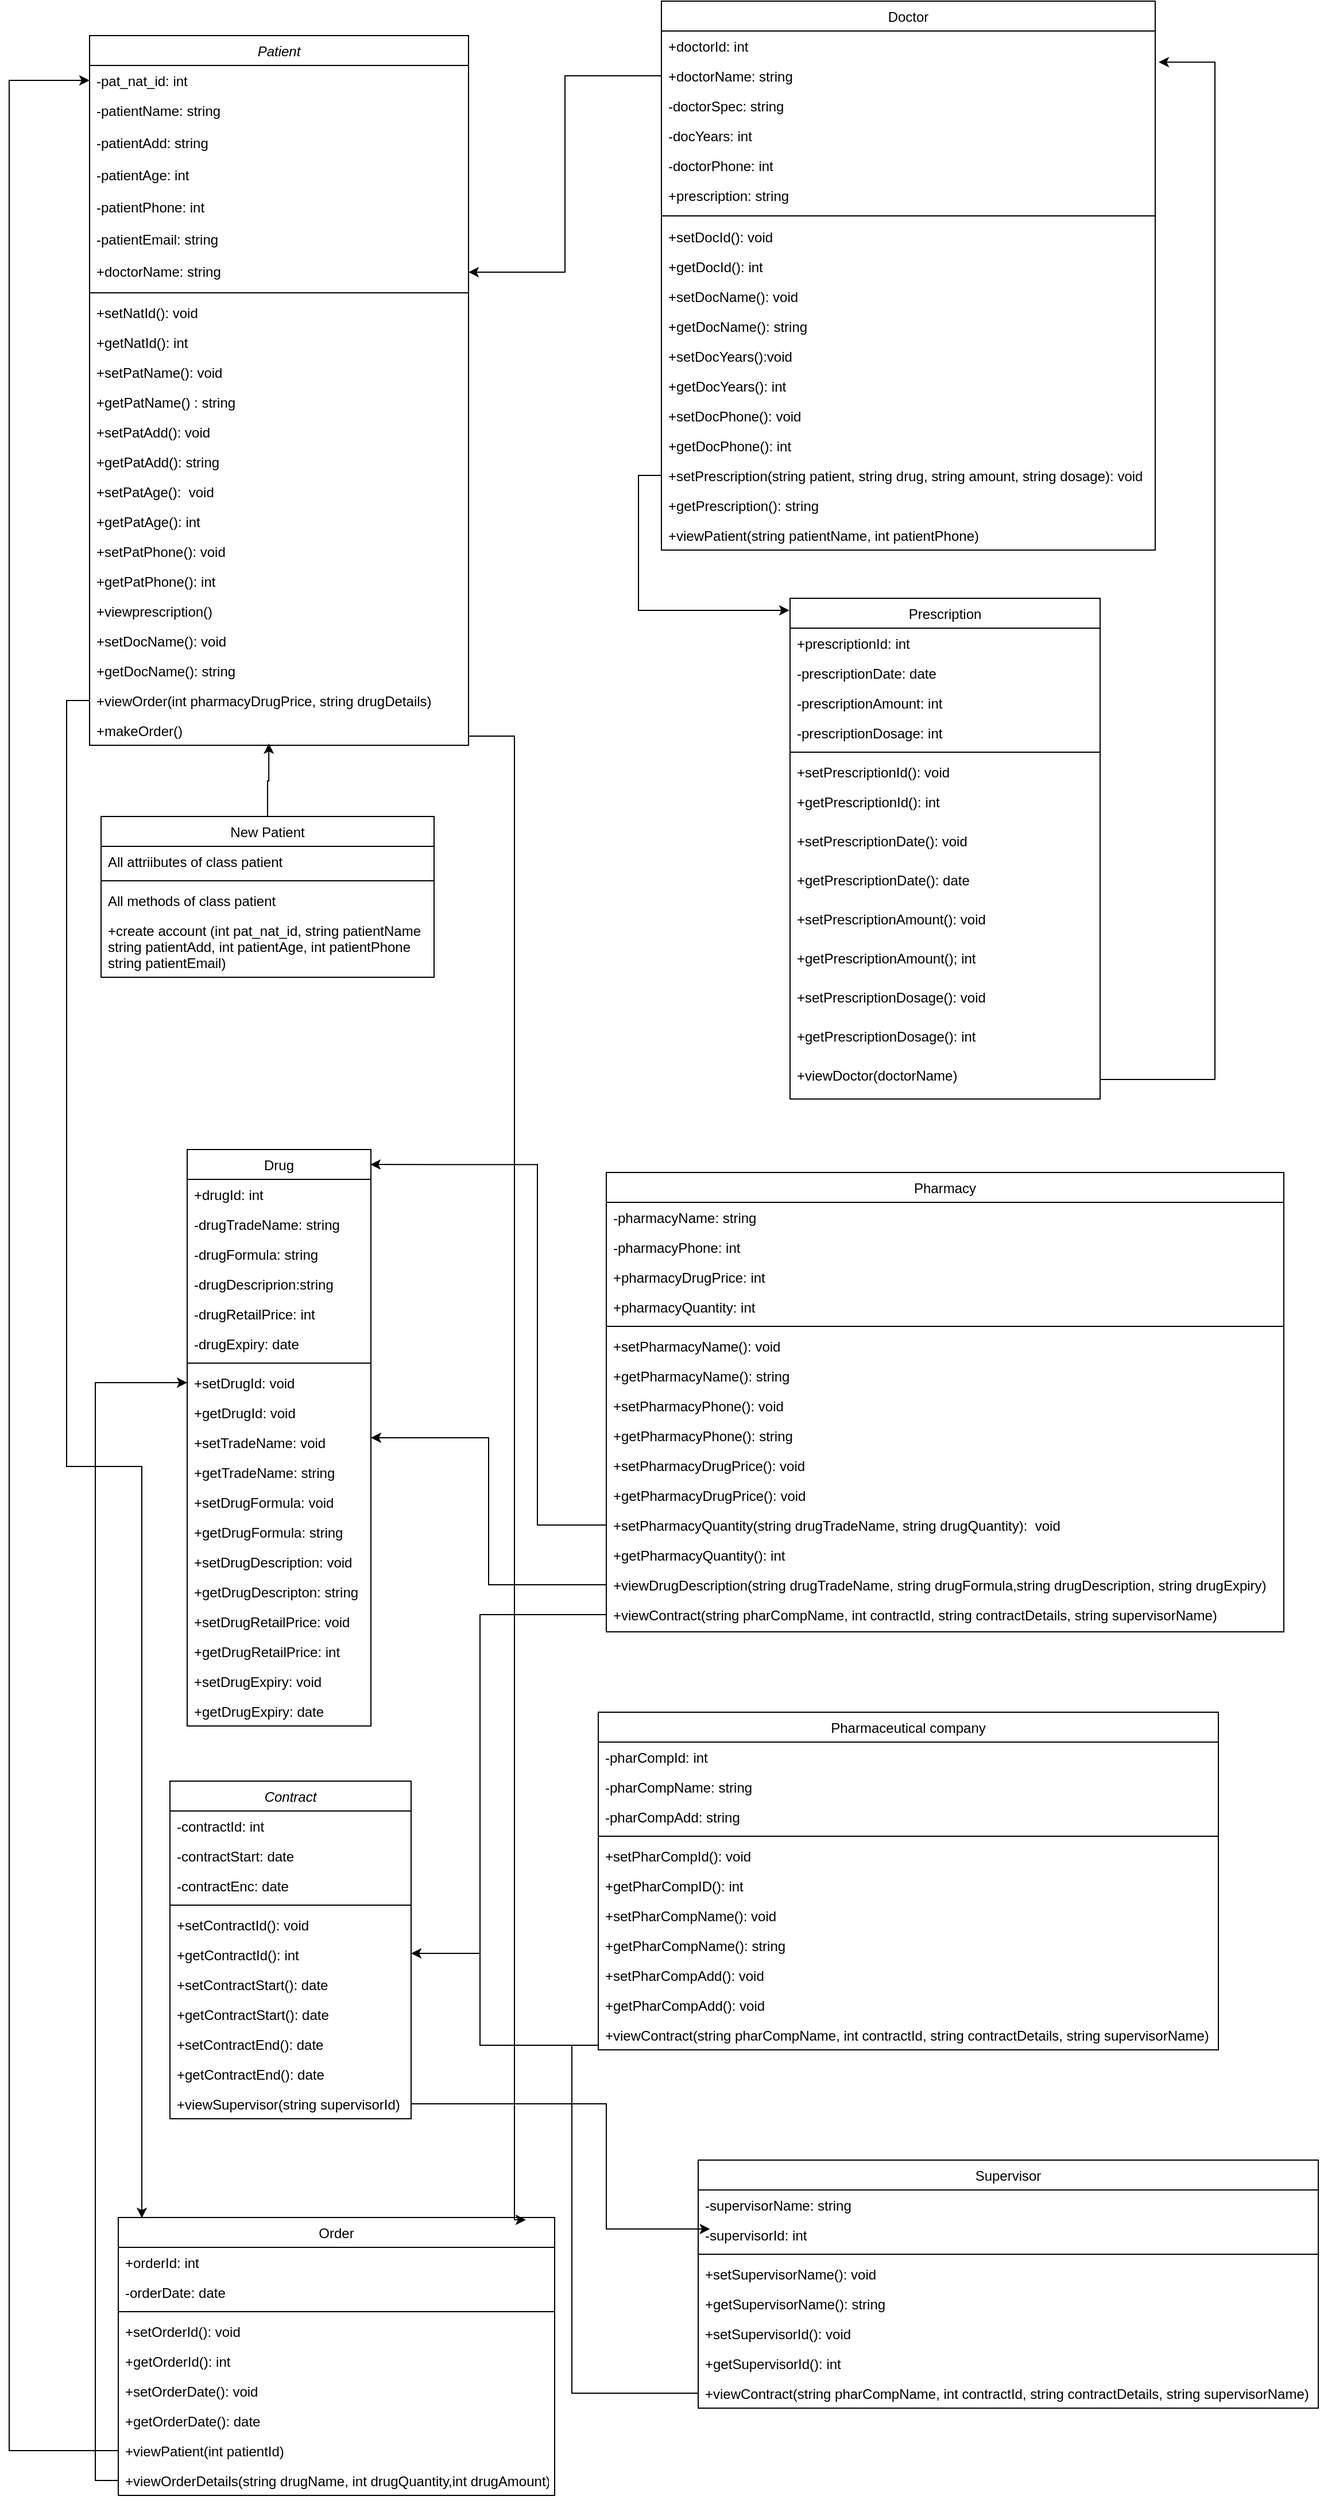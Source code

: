 <mxfile version="21.2.8" type="device">
  <diagram id="C5RBs43oDa-KdzZeNtuy" name="Page-1">
    <mxGraphModel dx="780" dy="544" grid="1" gridSize="10" guides="1" tooltips="1" connect="1" arrows="1" fold="1" page="1" pageScale="1" pageWidth="827" pageHeight="1169" math="0" shadow="0">
      <root>
        <mxCell id="WIyWlLk6GJQsqaUBKTNV-0" />
        <mxCell id="WIyWlLk6GJQsqaUBKTNV-1" parent="WIyWlLk6GJQsqaUBKTNV-0" />
        <mxCell id="zkfFHV4jXpPFQw0GAbJ--0" value="Patient" style="swimlane;fontStyle=2;align=center;verticalAlign=top;childLayout=stackLayout;horizontal=1;startSize=26;horizontalStack=0;resizeParent=1;resizeLast=0;collapsible=1;marginBottom=0;rounded=0;shadow=0;strokeWidth=1;" parent="WIyWlLk6GJQsqaUBKTNV-1" vertex="1">
          <mxGeometry x="90" y="120" width="330" height="618" as="geometry">
            <mxRectangle x="230" y="140" width="160" height="26" as="alternateBounds" />
          </mxGeometry>
        </mxCell>
        <mxCell id="zkfFHV4jXpPFQw0GAbJ--1" value="-pat_nat_id: int" style="text;align=left;verticalAlign=top;spacingLeft=4;spacingRight=4;overflow=hidden;rotatable=0;points=[[0,0.5],[1,0.5]];portConstraint=eastwest;" parent="zkfFHV4jXpPFQw0GAbJ--0" vertex="1">
          <mxGeometry y="26" width="330" height="26" as="geometry" />
        </mxCell>
        <mxCell id="zkfFHV4jXpPFQw0GAbJ--3" value="-patientName: string" style="text;align=left;verticalAlign=top;spacingLeft=4;spacingRight=4;overflow=hidden;rotatable=0;points=[[0,0.5],[1,0.5]];portConstraint=eastwest;rounded=0;shadow=0;html=0;" parent="zkfFHV4jXpPFQw0GAbJ--0" vertex="1">
          <mxGeometry y="52" width="330" height="28" as="geometry" />
        </mxCell>
        <mxCell id="YAwXwj-vDVYYAg6QX9sB-0" value="-patientAdd: string" style="text;align=left;verticalAlign=top;spacingLeft=4;spacingRight=4;overflow=hidden;rotatable=0;points=[[0,0.5],[1,0.5]];portConstraint=eastwest;rounded=0;shadow=0;html=0;" parent="zkfFHV4jXpPFQw0GAbJ--0" vertex="1">
          <mxGeometry y="80" width="330" height="28" as="geometry" />
        </mxCell>
        <mxCell id="YAwXwj-vDVYYAg6QX9sB-1" value="-patientAge: int" style="text;align=left;verticalAlign=top;spacingLeft=4;spacingRight=4;overflow=hidden;rotatable=0;points=[[0,0.5],[1,0.5]];portConstraint=eastwest;rounded=0;shadow=0;html=0;" parent="zkfFHV4jXpPFQw0GAbJ--0" vertex="1">
          <mxGeometry y="108" width="330" height="28" as="geometry" />
        </mxCell>
        <mxCell id="YAwXwj-vDVYYAg6QX9sB-13" value="-patientPhone: int" style="text;align=left;verticalAlign=top;spacingLeft=4;spacingRight=4;overflow=hidden;rotatable=0;points=[[0,0.5],[1,0.5]];portConstraint=eastwest;rounded=0;shadow=0;html=0;" parent="zkfFHV4jXpPFQw0GAbJ--0" vertex="1">
          <mxGeometry y="136" width="330" height="28" as="geometry" />
        </mxCell>
        <mxCell id="YAwXwj-vDVYYAg6QX9sB-12" value="-patientEmail: string" style="text;align=left;verticalAlign=top;spacingLeft=4;spacingRight=4;overflow=hidden;rotatable=0;points=[[0,0.5],[1,0.5]];portConstraint=eastwest;rounded=0;shadow=0;html=0;" parent="zkfFHV4jXpPFQw0GAbJ--0" vertex="1">
          <mxGeometry y="164" width="330" height="28" as="geometry" />
        </mxCell>
        <mxCell id="YAwXwj-vDVYYAg6QX9sB-16" value="+doctorName: string" style="text;align=left;verticalAlign=top;spacingLeft=4;spacingRight=4;overflow=hidden;rotatable=0;points=[[0,0.5],[1,0.5]];portConstraint=eastwest;rounded=0;shadow=0;html=0;" parent="zkfFHV4jXpPFQw0GAbJ--0" vertex="1">
          <mxGeometry y="192" width="330" height="28" as="geometry" />
        </mxCell>
        <mxCell id="zkfFHV4jXpPFQw0GAbJ--4" value="" style="line;html=1;strokeWidth=1;align=left;verticalAlign=middle;spacingTop=-1;spacingLeft=3;spacingRight=3;rotatable=0;labelPosition=right;points=[];portConstraint=eastwest;" parent="zkfFHV4jXpPFQw0GAbJ--0" vertex="1">
          <mxGeometry y="220" width="330" height="8" as="geometry" />
        </mxCell>
        <mxCell id="zkfFHV4jXpPFQw0GAbJ--5" value="+setNatId(): void" style="text;align=left;verticalAlign=top;spacingLeft=4;spacingRight=4;overflow=hidden;rotatable=0;points=[[0,0.5],[1,0.5]];portConstraint=eastwest;" parent="zkfFHV4jXpPFQw0GAbJ--0" vertex="1">
          <mxGeometry y="228" width="330" height="26" as="geometry" />
        </mxCell>
        <mxCell id="YAwXwj-vDVYYAg6QX9sB-3" value="+getNatId(): int&#xa;&#xa;" style="text;align=left;verticalAlign=top;spacingLeft=4;spacingRight=4;overflow=hidden;rotatable=0;points=[[0,0.5],[1,0.5]];portConstraint=eastwest;" parent="zkfFHV4jXpPFQw0GAbJ--0" vertex="1">
          <mxGeometry y="254" width="330" height="26" as="geometry" />
        </mxCell>
        <mxCell id="YAwXwj-vDVYYAg6QX9sB-4" value="+setPatName(): void" style="text;align=left;verticalAlign=top;spacingLeft=4;spacingRight=4;overflow=hidden;rotatable=0;points=[[0,0.5],[1,0.5]];portConstraint=eastwest;" parent="zkfFHV4jXpPFQw0GAbJ--0" vertex="1">
          <mxGeometry y="280" width="330" height="26" as="geometry" />
        </mxCell>
        <mxCell id="YAwXwj-vDVYYAg6QX9sB-6" value="+getPatName() : string" style="text;align=left;verticalAlign=top;spacingLeft=4;spacingRight=4;overflow=hidden;rotatable=0;points=[[0,0.5],[1,0.5]];portConstraint=eastwest;" parent="zkfFHV4jXpPFQw0GAbJ--0" vertex="1">
          <mxGeometry y="306" width="330" height="26" as="geometry" />
        </mxCell>
        <mxCell id="YAwXwj-vDVYYAg6QX9sB-5" value="+setPatAdd(): void" style="text;align=left;verticalAlign=top;spacingLeft=4;spacingRight=4;overflow=hidden;rotatable=0;points=[[0,0.5],[1,0.5]];portConstraint=eastwest;" parent="zkfFHV4jXpPFQw0GAbJ--0" vertex="1">
          <mxGeometry y="332" width="330" height="26" as="geometry" />
        </mxCell>
        <mxCell id="YAwXwj-vDVYYAg6QX9sB-11" value="+getPatAdd(): string" style="text;align=left;verticalAlign=top;spacingLeft=4;spacingRight=4;overflow=hidden;rotatable=0;points=[[0,0.5],[1,0.5]];portConstraint=eastwest;" parent="zkfFHV4jXpPFQw0GAbJ--0" vertex="1">
          <mxGeometry y="358" width="330" height="26" as="geometry" />
        </mxCell>
        <mxCell id="YAwXwj-vDVYYAg6QX9sB-10" value="+setPatAge():  void" style="text;align=left;verticalAlign=top;spacingLeft=4;spacingRight=4;overflow=hidden;rotatable=0;points=[[0,0.5],[1,0.5]];portConstraint=eastwest;" parent="zkfFHV4jXpPFQw0GAbJ--0" vertex="1">
          <mxGeometry y="384" width="330" height="26" as="geometry" />
        </mxCell>
        <mxCell id="YAwXwj-vDVYYAg6QX9sB-9" value="+getPatAge(): int" style="text;align=left;verticalAlign=top;spacingLeft=4;spacingRight=4;overflow=hidden;rotatable=0;points=[[0,0.5],[1,0.5]];portConstraint=eastwest;" parent="zkfFHV4jXpPFQw0GAbJ--0" vertex="1">
          <mxGeometry y="410" width="330" height="26" as="geometry" />
        </mxCell>
        <mxCell id="YAwXwj-vDVYYAg6QX9sB-8" value="+setPatPhone(): void&#xa;" style="text;align=left;verticalAlign=top;spacingLeft=4;spacingRight=4;overflow=hidden;rotatable=0;points=[[0,0.5],[1,0.5]];portConstraint=eastwest;" parent="zkfFHV4jXpPFQw0GAbJ--0" vertex="1">
          <mxGeometry y="436" width="330" height="26" as="geometry" />
        </mxCell>
        <mxCell id="YAwXwj-vDVYYAg6QX9sB-7" value="+getPatPhone(): int" style="text;align=left;verticalAlign=top;spacingLeft=4;spacingRight=4;overflow=hidden;rotatable=0;points=[[0,0.5],[1,0.5]];portConstraint=eastwest;" parent="zkfFHV4jXpPFQw0GAbJ--0" vertex="1">
          <mxGeometry y="462" width="330" height="26" as="geometry" />
        </mxCell>
        <mxCell id="YAwXwj-vDVYYAg6QX9sB-14" value="+viewprescription()" style="text;align=left;verticalAlign=top;spacingLeft=4;spacingRight=4;overflow=hidden;rotatable=0;points=[[0,0.5],[1,0.5]];portConstraint=eastwest;" parent="zkfFHV4jXpPFQw0GAbJ--0" vertex="1">
          <mxGeometry y="488" width="330" height="26" as="geometry" />
        </mxCell>
        <mxCell id="YAwXwj-vDVYYAg6QX9sB-15" value="+setDocName(): void" style="text;align=left;verticalAlign=top;spacingLeft=4;spacingRight=4;overflow=hidden;rotatable=0;points=[[0,0.5],[1,0.5]];portConstraint=eastwest;" parent="zkfFHV4jXpPFQw0GAbJ--0" vertex="1">
          <mxGeometry y="514" width="330" height="26" as="geometry" />
        </mxCell>
        <mxCell id="YAwXwj-vDVYYAg6QX9sB-17" value="+getDocName(): string" style="text;align=left;verticalAlign=top;spacingLeft=4;spacingRight=4;overflow=hidden;rotatable=0;points=[[0,0.5],[1,0.5]];portConstraint=eastwest;" parent="zkfFHV4jXpPFQw0GAbJ--0" vertex="1">
          <mxGeometry y="540" width="330" height="26" as="geometry" />
        </mxCell>
        <mxCell id="YAwXwj-vDVYYAg6QX9sB-81" value="+viewOrder(int pharmacyDrugPrice, string drugDetails)" style="text;align=left;verticalAlign=top;spacingLeft=4;spacingRight=4;overflow=hidden;rotatable=0;points=[[0,0.5],[1,0.5]];portConstraint=eastwest;" parent="zkfFHV4jXpPFQw0GAbJ--0" vertex="1">
          <mxGeometry y="566" width="330" height="26" as="geometry" />
        </mxCell>
        <mxCell id="YAwXwj-vDVYYAg6QX9sB-18" value="+makeOrder()" style="text;align=left;verticalAlign=top;spacingLeft=4;spacingRight=4;overflow=hidden;rotatable=0;points=[[0,0.5],[1,0.5]];portConstraint=eastwest;" parent="zkfFHV4jXpPFQw0GAbJ--0" vertex="1">
          <mxGeometry y="592" width="330" height="26" as="geometry" />
        </mxCell>
        <mxCell id="zkfFHV4jXpPFQw0GAbJ--6" value="Drug" style="swimlane;fontStyle=0;align=center;verticalAlign=top;childLayout=stackLayout;horizontal=1;startSize=26;horizontalStack=0;resizeParent=1;resizeLast=0;collapsible=1;marginBottom=0;rounded=0;shadow=0;strokeWidth=1;" parent="WIyWlLk6GJQsqaUBKTNV-1" vertex="1">
          <mxGeometry x="175" y="1090" width="160" height="502" as="geometry">
            <mxRectangle x="130" y="380" width="160" height="26" as="alternateBounds" />
          </mxGeometry>
        </mxCell>
        <mxCell id="zkfFHV4jXpPFQw0GAbJ--7" value="+drugId: int" style="text;align=left;verticalAlign=top;spacingLeft=4;spacingRight=4;overflow=hidden;rotatable=0;points=[[0,0.5],[1,0.5]];portConstraint=eastwest;" parent="zkfFHV4jXpPFQw0GAbJ--6" vertex="1">
          <mxGeometry y="26" width="160" height="26" as="geometry" />
        </mxCell>
        <mxCell id="zkfFHV4jXpPFQw0GAbJ--8" value="-drugTradeName: string" style="text;align=left;verticalAlign=top;spacingLeft=4;spacingRight=4;overflow=hidden;rotatable=0;points=[[0,0.5],[1,0.5]];portConstraint=eastwest;rounded=0;shadow=0;html=0;" parent="zkfFHV4jXpPFQw0GAbJ--6" vertex="1">
          <mxGeometry y="52" width="160" height="26" as="geometry" />
        </mxCell>
        <mxCell id="YAwXwj-vDVYYAg6QX9sB-37" value="-drugFormula: string" style="text;align=left;verticalAlign=top;spacingLeft=4;spacingRight=4;overflow=hidden;rotatable=0;points=[[0,0.5],[1,0.5]];portConstraint=eastwest;rounded=0;shadow=0;html=0;" parent="zkfFHV4jXpPFQw0GAbJ--6" vertex="1">
          <mxGeometry y="78" width="160" height="26" as="geometry" />
        </mxCell>
        <mxCell id="YAwXwj-vDVYYAg6QX9sB-38" value="-drugDescriprion:string" style="text;align=left;verticalAlign=top;spacingLeft=4;spacingRight=4;overflow=hidden;rotatable=0;points=[[0,0.5],[1,0.5]];portConstraint=eastwest;rounded=0;shadow=0;html=0;" parent="zkfFHV4jXpPFQw0GAbJ--6" vertex="1">
          <mxGeometry y="104" width="160" height="26" as="geometry" />
        </mxCell>
        <mxCell id="YAwXwj-vDVYYAg6QX9sB-39" value="-drugRetailPrice: int" style="text;align=left;verticalAlign=top;spacingLeft=4;spacingRight=4;overflow=hidden;rotatable=0;points=[[0,0.5],[1,0.5]];portConstraint=eastwest;rounded=0;shadow=0;html=0;" parent="zkfFHV4jXpPFQw0GAbJ--6" vertex="1">
          <mxGeometry y="130" width="160" height="26" as="geometry" />
        </mxCell>
        <mxCell id="YAwXwj-vDVYYAg6QX9sB-104" value="-drugExpiry: date" style="text;align=left;verticalAlign=top;spacingLeft=4;spacingRight=4;overflow=hidden;rotatable=0;points=[[0,0.5],[1,0.5]];portConstraint=eastwest;rounded=0;shadow=0;html=0;" parent="zkfFHV4jXpPFQw0GAbJ--6" vertex="1">
          <mxGeometry y="156" width="160" height="26" as="geometry" />
        </mxCell>
        <mxCell id="zkfFHV4jXpPFQw0GAbJ--9" value="" style="line;html=1;strokeWidth=1;align=left;verticalAlign=middle;spacingTop=-1;spacingLeft=3;spacingRight=3;rotatable=0;labelPosition=right;points=[];portConstraint=eastwest;" parent="zkfFHV4jXpPFQw0GAbJ--6" vertex="1">
          <mxGeometry y="182" width="160" height="8" as="geometry" />
        </mxCell>
        <mxCell id="zkfFHV4jXpPFQw0GAbJ--10" value="+setDrugId: void" style="text;align=left;verticalAlign=top;spacingLeft=4;spacingRight=4;overflow=hidden;rotatable=0;points=[[0,0.5],[1,0.5]];portConstraint=eastwest;fontStyle=0" parent="zkfFHV4jXpPFQw0GAbJ--6" vertex="1">
          <mxGeometry y="190" width="160" height="26" as="geometry" />
        </mxCell>
        <mxCell id="zkfFHV4jXpPFQw0GAbJ--11" value="+getDrugId: void" style="text;align=left;verticalAlign=top;spacingLeft=4;spacingRight=4;overflow=hidden;rotatable=0;points=[[0,0.5],[1,0.5]];portConstraint=eastwest;" parent="zkfFHV4jXpPFQw0GAbJ--6" vertex="1">
          <mxGeometry y="216" width="160" height="26" as="geometry" />
        </mxCell>
        <mxCell id="YAwXwj-vDVYYAg6QX9sB-43" value="+setTradeName: void" style="text;align=left;verticalAlign=top;spacingLeft=4;spacingRight=4;overflow=hidden;rotatable=0;points=[[0,0.5],[1,0.5]];portConstraint=eastwest;" parent="zkfFHV4jXpPFQw0GAbJ--6" vertex="1">
          <mxGeometry y="242" width="160" height="26" as="geometry" />
        </mxCell>
        <mxCell id="YAwXwj-vDVYYAg6QX9sB-42" value="+getTradeName: string" style="text;align=left;verticalAlign=top;spacingLeft=4;spacingRight=4;overflow=hidden;rotatable=0;points=[[0,0.5],[1,0.5]];portConstraint=eastwest;" parent="zkfFHV4jXpPFQw0GAbJ--6" vertex="1">
          <mxGeometry y="268" width="160" height="26" as="geometry" />
        </mxCell>
        <mxCell id="YAwXwj-vDVYYAg6QX9sB-41" value="+setDrugFormula: void" style="text;align=left;verticalAlign=top;spacingLeft=4;spacingRight=4;overflow=hidden;rotatable=0;points=[[0,0.5],[1,0.5]];portConstraint=eastwest;" parent="zkfFHV4jXpPFQw0GAbJ--6" vertex="1">
          <mxGeometry y="294" width="160" height="26" as="geometry" />
        </mxCell>
        <mxCell id="YAwXwj-vDVYYAg6QX9sB-40" value="+getDrugFormula: string" style="text;align=left;verticalAlign=top;spacingLeft=4;spacingRight=4;overflow=hidden;rotatable=0;points=[[0,0.5],[1,0.5]];portConstraint=eastwest;" parent="zkfFHV4jXpPFQw0GAbJ--6" vertex="1">
          <mxGeometry y="320" width="160" height="26" as="geometry" />
        </mxCell>
        <mxCell id="YAwXwj-vDVYYAg6QX9sB-44" value="+setDrugDescription: void" style="text;align=left;verticalAlign=top;spacingLeft=4;spacingRight=4;overflow=hidden;rotatable=0;points=[[0,0.5],[1,0.5]];portConstraint=eastwest;" parent="zkfFHV4jXpPFQw0GAbJ--6" vertex="1">
          <mxGeometry y="346" width="160" height="26" as="geometry" />
        </mxCell>
        <mxCell id="YAwXwj-vDVYYAg6QX9sB-45" value="+getDrugDescripton: string" style="text;align=left;verticalAlign=top;spacingLeft=4;spacingRight=4;overflow=hidden;rotatable=0;points=[[0,0.5],[1,0.5]];portConstraint=eastwest;" parent="zkfFHV4jXpPFQw0GAbJ--6" vertex="1">
          <mxGeometry y="372" width="160" height="26" as="geometry" />
        </mxCell>
        <mxCell id="YAwXwj-vDVYYAg6QX9sB-46" value="+setDrugRetailPrice: void" style="text;align=left;verticalAlign=top;spacingLeft=4;spacingRight=4;overflow=hidden;rotatable=0;points=[[0,0.5],[1,0.5]];portConstraint=eastwest;" parent="zkfFHV4jXpPFQw0GAbJ--6" vertex="1">
          <mxGeometry y="398" width="160" height="26" as="geometry" />
        </mxCell>
        <mxCell id="YAwXwj-vDVYYAg6QX9sB-49" value="+getDrugRetailPrice: int" style="text;align=left;verticalAlign=top;spacingLeft=4;spacingRight=4;overflow=hidden;rotatable=0;points=[[0,0.5],[1,0.5]];portConstraint=eastwest;" parent="zkfFHV4jXpPFQw0GAbJ--6" vertex="1">
          <mxGeometry y="424" width="160" height="26" as="geometry" />
        </mxCell>
        <mxCell id="YAwXwj-vDVYYAg6QX9sB-106" value="+setDrugExpiry: void" style="text;align=left;verticalAlign=top;spacingLeft=4;spacingRight=4;overflow=hidden;rotatable=0;points=[[0,0.5],[1,0.5]];portConstraint=eastwest;" parent="zkfFHV4jXpPFQw0GAbJ--6" vertex="1">
          <mxGeometry y="450" width="160" height="26" as="geometry" />
        </mxCell>
        <mxCell id="YAwXwj-vDVYYAg6QX9sB-105" value="+getDrugExpiry: date" style="text;align=left;verticalAlign=top;spacingLeft=4;spacingRight=4;overflow=hidden;rotatable=0;points=[[0,0.5],[1,0.5]];portConstraint=eastwest;" parent="zkfFHV4jXpPFQw0GAbJ--6" vertex="1">
          <mxGeometry y="476" width="160" height="26" as="geometry" />
        </mxCell>
        <mxCell id="zkfFHV4jXpPFQw0GAbJ--17" value="Doctor" style="swimlane;fontStyle=0;align=center;verticalAlign=top;childLayout=stackLayout;horizontal=1;startSize=26;horizontalStack=0;resizeParent=1;resizeLast=0;collapsible=1;marginBottom=0;rounded=0;shadow=0;strokeWidth=1;" parent="WIyWlLk6GJQsqaUBKTNV-1" vertex="1">
          <mxGeometry x="588" y="90" width="430" height="478" as="geometry">
            <mxRectangle x="550" y="140" width="160" height="26" as="alternateBounds" />
          </mxGeometry>
        </mxCell>
        <mxCell id="zkfFHV4jXpPFQw0GAbJ--18" value="+doctorId: int" style="text;align=left;verticalAlign=top;spacingLeft=4;spacingRight=4;overflow=hidden;rotatable=0;points=[[0,0.5],[1,0.5]];portConstraint=eastwest;" parent="zkfFHV4jXpPFQw0GAbJ--17" vertex="1">
          <mxGeometry y="26" width="430" height="26" as="geometry" />
        </mxCell>
        <mxCell id="zkfFHV4jXpPFQw0GAbJ--20" value="+doctorName: string" style="text;align=left;verticalAlign=top;spacingLeft=4;spacingRight=4;overflow=hidden;rotatable=0;points=[[0,0.5],[1,0.5]];portConstraint=eastwest;rounded=0;shadow=0;html=0;" parent="zkfFHV4jXpPFQw0GAbJ--17" vertex="1">
          <mxGeometry y="52" width="430" height="26" as="geometry" />
        </mxCell>
        <mxCell id="zkfFHV4jXpPFQw0GAbJ--21" value="-doctorSpec: string" style="text;align=left;verticalAlign=top;spacingLeft=4;spacingRight=4;overflow=hidden;rotatable=0;points=[[0,0.5],[1,0.5]];portConstraint=eastwest;rounded=0;shadow=0;html=0;" parent="zkfFHV4jXpPFQw0GAbJ--17" vertex="1">
          <mxGeometry y="78" width="430" height="26" as="geometry" />
        </mxCell>
        <mxCell id="zkfFHV4jXpPFQw0GAbJ--22" value="-docYears: int" style="text;align=left;verticalAlign=top;spacingLeft=4;spacingRight=4;overflow=hidden;rotatable=0;points=[[0,0.5],[1,0.5]];portConstraint=eastwest;rounded=0;shadow=0;html=0;" parent="zkfFHV4jXpPFQw0GAbJ--17" vertex="1">
          <mxGeometry y="104" width="430" height="26" as="geometry" />
        </mxCell>
        <mxCell id="YAwXwj-vDVYYAg6QX9sB-20" value="-doctorPhone: int" style="text;align=left;verticalAlign=top;spacingLeft=4;spacingRight=4;overflow=hidden;rotatable=0;points=[[0,0.5],[1,0.5]];portConstraint=eastwest;rounded=0;shadow=0;html=0;" parent="zkfFHV4jXpPFQw0GAbJ--17" vertex="1">
          <mxGeometry y="130" width="430" height="26" as="geometry" />
        </mxCell>
        <mxCell id="YAwXwj-vDVYYAg6QX9sB-19" value="+prescription: string" style="text;align=left;verticalAlign=top;spacingLeft=4;spacingRight=4;overflow=hidden;rotatable=0;points=[[0,0.5],[1,0.5]];portConstraint=eastwest;rounded=0;shadow=0;html=0;" parent="zkfFHV4jXpPFQw0GAbJ--17" vertex="1">
          <mxGeometry y="156" width="430" height="26" as="geometry" />
        </mxCell>
        <mxCell id="zkfFHV4jXpPFQw0GAbJ--23" value="" style="line;html=1;strokeWidth=1;align=left;verticalAlign=middle;spacingTop=-1;spacingLeft=3;spacingRight=3;rotatable=0;labelPosition=right;points=[];portConstraint=eastwest;" parent="zkfFHV4jXpPFQw0GAbJ--17" vertex="1">
          <mxGeometry y="182" width="430" height="10" as="geometry" />
        </mxCell>
        <mxCell id="zkfFHV4jXpPFQw0GAbJ--24" value="+setDocId(): void" style="text;align=left;verticalAlign=top;spacingLeft=4;spacingRight=4;overflow=hidden;rotatable=0;points=[[0,0.5],[1,0.5]];portConstraint=eastwest;" parent="zkfFHV4jXpPFQw0GAbJ--17" vertex="1">
          <mxGeometry y="192" width="430" height="26" as="geometry" />
        </mxCell>
        <mxCell id="YAwXwj-vDVYYAg6QX9sB-24" value="+getDocId(): int" style="text;align=left;verticalAlign=top;spacingLeft=4;spacingRight=4;overflow=hidden;rotatable=0;points=[[0,0.5],[1,0.5]];portConstraint=eastwest;" parent="zkfFHV4jXpPFQw0GAbJ--17" vertex="1">
          <mxGeometry y="218" width="430" height="26" as="geometry" />
        </mxCell>
        <mxCell id="YAwXwj-vDVYYAg6QX9sB-23" value="+setDocName(): void" style="text;align=left;verticalAlign=top;spacingLeft=4;spacingRight=4;overflow=hidden;rotatable=0;points=[[0,0.5],[1,0.5]];portConstraint=eastwest;" parent="zkfFHV4jXpPFQw0GAbJ--17" vertex="1">
          <mxGeometry y="244" width="430" height="26" as="geometry" />
        </mxCell>
        <mxCell id="YAwXwj-vDVYYAg6QX9sB-22" value="+getDocName(): string" style="text;align=left;verticalAlign=top;spacingLeft=4;spacingRight=4;overflow=hidden;rotatable=0;points=[[0,0.5],[1,0.5]];portConstraint=eastwest;" parent="zkfFHV4jXpPFQw0GAbJ--17" vertex="1">
          <mxGeometry y="270" width="430" height="26" as="geometry" />
        </mxCell>
        <mxCell id="YAwXwj-vDVYYAg6QX9sB-21" value="+setDocYears():void" style="text;align=left;verticalAlign=top;spacingLeft=4;spacingRight=4;overflow=hidden;rotatable=0;points=[[0,0.5],[1,0.5]];portConstraint=eastwest;" parent="zkfFHV4jXpPFQw0GAbJ--17" vertex="1">
          <mxGeometry y="296" width="430" height="26" as="geometry" />
        </mxCell>
        <mxCell id="YAwXwj-vDVYYAg6QX9sB-26" value="+getDocYears(): int" style="text;align=left;verticalAlign=top;spacingLeft=4;spacingRight=4;overflow=hidden;rotatable=0;points=[[0,0.5],[1,0.5]];portConstraint=eastwest;" parent="zkfFHV4jXpPFQw0GAbJ--17" vertex="1">
          <mxGeometry y="322" width="430" height="26" as="geometry" />
        </mxCell>
        <mxCell id="YAwXwj-vDVYYAg6QX9sB-29" value="+setDocPhone(): void" style="text;align=left;verticalAlign=top;spacingLeft=4;spacingRight=4;overflow=hidden;rotatable=0;points=[[0,0.5],[1,0.5]];portConstraint=eastwest;" parent="zkfFHV4jXpPFQw0GAbJ--17" vertex="1">
          <mxGeometry y="348" width="430" height="26" as="geometry" />
        </mxCell>
        <mxCell id="YAwXwj-vDVYYAg6QX9sB-28" value="+getDocPhone(): int" style="text;align=left;verticalAlign=top;spacingLeft=4;spacingRight=4;overflow=hidden;rotatable=0;points=[[0,0.5],[1,0.5]];portConstraint=eastwest;" parent="zkfFHV4jXpPFQw0GAbJ--17" vertex="1">
          <mxGeometry y="374" width="430" height="26" as="geometry" />
        </mxCell>
        <mxCell id="YAwXwj-vDVYYAg6QX9sB-27" value="+setPrescription(string patient, string drug, string amount, string dosage): void" style="text;align=left;verticalAlign=top;spacingLeft=4;spacingRight=4;overflow=hidden;rotatable=0;points=[[0,0.5],[1,0.5]];portConstraint=eastwest;" parent="zkfFHV4jXpPFQw0GAbJ--17" vertex="1">
          <mxGeometry y="400" width="430" height="26" as="geometry" />
        </mxCell>
        <mxCell id="YAwXwj-vDVYYAg6QX9sB-30" value="+getPrescription(): string" style="text;align=left;verticalAlign=top;spacingLeft=4;spacingRight=4;overflow=hidden;rotatable=0;points=[[0,0.5],[1,0.5]];portConstraint=eastwest;" parent="zkfFHV4jXpPFQw0GAbJ--17" vertex="1">
          <mxGeometry y="426" width="430" height="26" as="geometry" />
        </mxCell>
        <mxCell id="YAwXwj-vDVYYAg6QX9sB-31" value="+viewPatient(string patientName, int patientPhone)" style="text;align=left;verticalAlign=top;spacingLeft=4;spacingRight=4;overflow=hidden;rotatable=0;points=[[0,0.5],[1,0.5]];portConstraint=eastwest;" parent="zkfFHV4jXpPFQw0GAbJ--17" vertex="1">
          <mxGeometry y="452" width="430" height="26" as="geometry" />
        </mxCell>
        <mxCell id="YAwXwj-vDVYYAg6QX9sB-57" value="Pharmaceutical company" style="swimlane;fontStyle=0;align=center;verticalAlign=top;childLayout=stackLayout;horizontal=1;startSize=26;horizontalStack=0;resizeParent=1;resizeLast=0;collapsible=1;marginBottom=0;rounded=0;shadow=0;strokeWidth=1;" parent="WIyWlLk6GJQsqaUBKTNV-1" vertex="1">
          <mxGeometry x="533" y="1580" width="540" height="294" as="geometry">
            <mxRectangle x="130" y="380" width="160" height="26" as="alternateBounds" />
          </mxGeometry>
        </mxCell>
        <mxCell id="YAwXwj-vDVYYAg6QX9sB-58" value="-pharCompId: int" style="text;align=left;verticalAlign=top;spacingLeft=4;spacingRight=4;overflow=hidden;rotatable=0;points=[[0,0.5],[1,0.5]];portConstraint=eastwest;" parent="YAwXwj-vDVYYAg6QX9sB-57" vertex="1">
          <mxGeometry y="26" width="540" height="26" as="geometry" />
        </mxCell>
        <mxCell id="YAwXwj-vDVYYAg6QX9sB-59" value="-pharCompName: string" style="text;align=left;verticalAlign=top;spacingLeft=4;spacingRight=4;overflow=hidden;rotatable=0;points=[[0,0.5],[1,0.5]];portConstraint=eastwest;rounded=0;shadow=0;html=0;" parent="YAwXwj-vDVYYAg6QX9sB-57" vertex="1">
          <mxGeometry y="52" width="540" height="26" as="geometry" />
        </mxCell>
        <mxCell id="YAwXwj-vDVYYAg6QX9sB-102" value="-pharCompAdd: string" style="text;align=left;verticalAlign=top;spacingLeft=4;spacingRight=4;overflow=hidden;rotatable=0;points=[[0,0.5],[1,0.5]];portConstraint=eastwest;rounded=0;shadow=0;html=0;" parent="YAwXwj-vDVYYAg6QX9sB-57" vertex="1">
          <mxGeometry y="78" width="540" height="26" as="geometry" />
        </mxCell>
        <mxCell id="YAwXwj-vDVYYAg6QX9sB-60" value="" style="line;html=1;strokeWidth=1;align=left;verticalAlign=middle;spacingTop=-1;spacingLeft=3;spacingRight=3;rotatable=0;labelPosition=right;points=[];portConstraint=eastwest;" parent="YAwXwj-vDVYYAg6QX9sB-57" vertex="1">
          <mxGeometry y="104" width="540" height="8" as="geometry" />
        </mxCell>
        <mxCell id="YAwXwj-vDVYYAg6QX9sB-61" value="+setPharCompId(): void" style="text;align=left;verticalAlign=top;spacingLeft=4;spacingRight=4;overflow=hidden;rotatable=0;points=[[0,0.5],[1,0.5]];portConstraint=eastwest;fontStyle=0" parent="YAwXwj-vDVYYAg6QX9sB-57" vertex="1">
          <mxGeometry y="112" width="540" height="26" as="geometry" />
        </mxCell>
        <mxCell id="YAwXwj-vDVYYAg6QX9sB-62" value="+getPharCompID(): int" style="text;align=left;verticalAlign=top;spacingLeft=4;spacingRight=4;overflow=hidden;rotatable=0;points=[[0,0.5],[1,0.5]];portConstraint=eastwest;" parent="YAwXwj-vDVYYAg6QX9sB-57" vertex="1">
          <mxGeometry y="138" width="540" height="26" as="geometry" />
        </mxCell>
        <mxCell id="YAwXwj-vDVYYAg6QX9sB-111" value="+setPharCompName(): void&#xa;" style="text;align=left;verticalAlign=top;spacingLeft=4;spacingRight=4;overflow=hidden;rotatable=0;points=[[0,0.5],[1,0.5]];portConstraint=eastwest;" parent="YAwXwj-vDVYYAg6QX9sB-57" vertex="1">
          <mxGeometry y="164" width="540" height="26" as="geometry" />
        </mxCell>
        <mxCell id="YAwXwj-vDVYYAg6QX9sB-110" value="+getPharCompName(): string" style="text;align=left;verticalAlign=top;spacingLeft=4;spacingRight=4;overflow=hidden;rotatable=0;points=[[0,0.5],[1,0.5]];portConstraint=eastwest;" parent="YAwXwj-vDVYYAg6QX9sB-57" vertex="1">
          <mxGeometry y="190" width="540" height="26" as="geometry" />
        </mxCell>
        <mxCell id="YAwXwj-vDVYYAg6QX9sB-109" value="+setPharCompAdd(): void" style="text;align=left;verticalAlign=top;spacingLeft=4;spacingRight=4;overflow=hidden;rotatable=0;points=[[0,0.5],[1,0.5]];portConstraint=eastwest;" parent="YAwXwj-vDVYYAg6QX9sB-57" vertex="1">
          <mxGeometry y="216" width="540" height="26" as="geometry" />
        </mxCell>
        <mxCell id="YAwXwj-vDVYYAg6QX9sB-108" value="+getPharCompAdd(): void" style="text;align=left;verticalAlign=top;spacingLeft=4;spacingRight=4;overflow=hidden;rotatable=0;points=[[0,0.5],[1,0.5]];portConstraint=eastwest;" parent="YAwXwj-vDVYYAg6QX9sB-57" vertex="1">
          <mxGeometry y="242" width="540" height="26" as="geometry" />
        </mxCell>
        <mxCell id="WSDGIjkzzxlfXzexScnA-45" style="edgeStyle=orthogonalEdgeStyle;rounded=0;orthogonalLoop=1;jettySize=auto;html=1;exitX=0;exitY=0.5;exitDx=0;exitDy=0;endArrow=none;endFill=0;" parent="YAwXwj-vDVYYAg6QX9sB-57" source="YAwXwj-vDVYYAg6QX9sB-112" edge="1">
          <mxGeometry relative="1" as="geometry">
            <mxPoint x="-103" y="170" as="targetPoint" />
            <Array as="points">
              <mxPoint y="290" />
              <mxPoint x="-103" y="290" />
            </Array>
          </mxGeometry>
        </mxCell>
        <mxCell id="YAwXwj-vDVYYAg6QX9sB-112" value="+viewContract(string pharCompName, int contractId, string contractDetails, string supervisorName)" style="text;align=left;verticalAlign=top;spacingLeft=4;spacingRight=4;overflow=hidden;rotatable=0;points=[[0,0.5],[1,0.5]];portConstraint=eastwest;" parent="YAwXwj-vDVYYAg6QX9sB-57" vertex="1">
          <mxGeometry y="268" width="540" height="26" as="geometry" />
        </mxCell>
        <mxCell id="YAwXwj-vDVYYAg6QX9sB-68" value="Pharmacy" style="swimlane;fontStyle=0;align=center;verticalAlign=top;childLayout=stackLayout;horizontal=1;startSize=26;horizontalStack=0;resizeParent=1;resizeLast=0;collapsible=1;marginBottom=0;rounded=0;shadow=0;strokeWidth=1;" parent="WIyWlLk6GJQsqaUBKTNV-1" vertex="1">
          <mxGeometry x="540" y="1110" width="590" height="400" as="geometry">
            <mxRectangle x="550" y="140" width="160" height="26" as="alternateBounds" />
          </mxGeometry>
        </mxCell>
        <mxCell id="YAwXwj-vDVYYAg6QX9sB-70" value="-pharmacyName: string" style="text;align=left;verticalAlign=top;spacingLeft=4;spacingRight=4;overflow=hidden;rotatable=0;points=[[0,0.5],[1,0.5]];portConstraint=eastwest;rounded=0;shadow=0;html=0;" parent="YAwXwj-vDVYYAg6QX9sB-68" vertex="1">
          <mxGeometry y="26" width="590" height="26" as="geometry" />
        </mxCell>
        <mxCell id="YAwXwj-vDVYYAg6QX9sB-71" value="-pharmacyPhone: int" style="text;align=left;verticalAlign=top;spacingLeft=4;spacingRight=4;overflow=hidden;rotatable=0;points=[[0,0.5],[1,0.5]];portConstraint=eastwest;rounded=0;shadow=0;html=0;" parent="YAwXwj-vDVYYAg6QX9sB-68" vertex="1">
          <mxGeometry y="52" width="590" height="26" as="geometry" />
        </mxCell>
        <mxCell id="YAwXwj-vDVYYAg6QX9sB-72" value="+pharmacyDrugPrice: int" style="text;align=left;verticalAlign=top;spacingLeft=4;spacingRight=4;overflow=hidden;rotatable=0;points=[[0,0.5],[1,0.5]];portConstraint=eastwest;rounded=0;shadow=0;html=0;" parent="YAwXwj-vDVYYAg6QX9sB-68" vertex="1">
          <mxGeometry y="78" width="590" height="26" as="geometry" />
        </mxCell>
        <mxCell id="YAwXwj-vDVYYAg6QX9sB-73" value="+pharmacyQuantity: int" style="text;align=left;verticalAlign=top;spacingLeft=4;spacingRight=4;overflow=hidden;rotatable=0;points=[[0,0.5],[1,0.5]];portConstraint=eastwest;rounded=0;shadow=0;html=0;" parent="YAwXwj-vDVYYAg6QX9sB-68" vertex="1">
          <mxGeometry y="104" width="590" height="26" as="geometry" />
        </mxCell>
        <mxCell id="YAwXwj-vDVYYAg6QX9sB-74" value="" style="line;html=1;strokeWidth=1;align=left;verticalAlign=middle;spacingTop=-1;spacingLeft=3;spacingRight=3;rotatable=0;labelPosition=right;points=[];portConstraint=eastwest;" parent="YAwXwj-vDVYYAg6QX9sB-68" vertex="1">
          <mxGeometry y="130" width="590" height="8" as="geometry" />
        </mxCell>
        <mxCell id="YAwXwj-vDVYYAg6QX9sB-75" value="+setPharmacyName(): void" style="text;align=left;verticalAlign=top;spacingLeft=4;spacingRight=4;overflow=hidden;rotatable=0;points=[[0,0.5],[1,0.5]];portConstraint=eastwest;" parent="YAwXwj-vDVYYAg6QX9sB-68" vertex="1">
          <mxGeometry y="138" width="590" height="26" as="geometry" />
        </mxCell>
        <mxCell id="YAwXwj-vDVYYAg6QX9sB-76" value="+getPharmacyName(): string" style="text;align=left;verticalAlign=top;spacingLeft=4;spacingRight=4;overflow=hidden;rotatable=0;points=[[0,0.5],[1,0.5]];portConstraint=eastwest;" parent="YAwXwj-vDVYYAg6QX9sB-68" vertex="1">
          <mxGeometry y="164" width="590" height="26" as="geometry" />
        </mxCell>
        <mxCell id="YAwXwj-vDVYYAg6QX9sB-94" value="+setPharmacyPhone(): void" style="text;align=left;verticalAlign=top;spacingLeft=4;spacingRight=4;overflow=hidden;rotatable=0;points=[[0,0.5],[1,0.5]];portConstraint=eastwest;" parent="YAwXwj-vDVYYAg6QX9sB-68" vertex="1">
          <mxGeometry y="190" width="590" height="26" as="geometry" />
        </mxCell>
        <mxCell id="YAwXwj-vDVYYAg6QX9sB-93" value="+getPharmacyPhone(): string" style="text;align=left;verticalAlign=top;spacingLeft=4;spacingRight=4;overflow=hidden;rotatable=0;points=[[0,0.5],[1,0.5]];portConstraint=eastwest;" parent="YAwXwj-vDVYYAg6QX9sB-68" vertex="1">
          <mxGeometry y="216" width="590" height="26" as="geometry" />
        </mxCell>
        <mxCell id="YAwXwj-vDVYYAg6QX9sB-92" value="+setPharmacyDrugPrice(): void" style="text;align=left;verticalAlign=top;spacingLeft=4;spacingRight=4;overflow=hidden;rotatable=0;points=[[0,0.5],[1,0.5]];portConstraint=eastwest;" parent="YAwXwj-vDVYYAg6QX9sB-68" vertex="1">
          <mxGeometry y="242" width="590" height="26" as="geometry" />
        </mxCell>
        <mxCell id="YAwXwj-vDVYYAg6QX9sB-96" value="+getPharmacyDrugPrice(): void" style="text;align=left;verticalAlign=top;spacingLeft=4;spacingRight=4;overflow=hidden;rotatable=0;points=[[0,0.5],[1,0.5]];portConstraint=eastwest;" parent="YAwXwj-vDVYYAg6QX9sB-68" vertex="1">
          <mxGeometry y="268" width="590" height="26" as="geometry" />
        </mxCell>
        <mxCell id="YAwXwj-vDVYYAg6QX9sB-95" value="+setPharmacyQuantity(string drugTradeName, string drugQuantity):  void" style="text;align=left;verticalAlign=top;spacingLeft=4;spacingRight=4;overflow=hidden;rotatable=0;points=[[0,0.5],[1,0.5]];portConstraint=eastwest;" parent="YAwXwj-vDVYYAg6QX9sB-68" vertex="1">
          <mxGeometry y="294" width="590" height="26" as="geometry" />
        </mxCell>
        <mxCell id="YAwXwj-vDVYYAg6QX9sB-99" value="+getPharmacyQuantity(): int" style="text;align=left;verticalAlign=top;spacingLeft=4;spacingRight=4;overflow=hidden;rotatable=0;points=[[0,0.5],[1,0.5]];portConstraint=eastwest;" parent="YAwXwj-vDVYYAg6QX9sB-68" vertex="1">
          <mxGeometry y="320" width="590" height="26" as="geometry" />
        </mxCell>
        <mxCell id="YAwXwj-vDVYYAg6QX9sB-103" value="+viewDrugDescription(string drugTradeName, string drugFormula,string drugDescription, string drugExpiry)" style="text;align=left;verticalAlign=top;spacingLeft=4;spacingRight=4;overflow=hidden;rotatable=0;points=[[0,0.5],[1,0.5]];portConstraint=eastwest;" parent="YAwXwj-vDVYYAg6QX9sB-68" vertex="1">
          <mxGeometry y="346" width="590" height="26" as="geometry" />
        </mxCell>
        <mxCell id="YAwXwj-vDVYYAg6QX9sB-100" value="+viewContract(string pharCompName, int contractId, string contractDetails, string supervisorName)" style="text;align=left;verticalAlign=top;spacingLeft=4;spacingRight=4;overflow=hidden;rotatable=0;points=[[0,0.5],[1,0.5]];portConstraint=eastwest;" parent="YAwXwj-vDVYYAg6QX9sB-68" vertex="1">
          <mxGeometry y="372" width="590" height="26" as="geometry" />
        </mxCell>
        <mxCell id="YAwXwj-vDVYYAg6QX9sB-113" value="Contract" style="swimlane;fontStyle=2;align=center;verticalAlign=top;childLayout=stackLayout;horizontal=1;startSize=26;horizontalStack=0;resizeParent=1;resizeLast=0;collapsible=1;marginBottom=0;rounded=0;shadow=0;strokeWidth=1;" parent="WIyWlLk6GJQsqaUBKTNV-1" vertex="1">
          <mxGeometry x="160" y="1640" width="210" height="294" as="geometry">
            <mxRectangle x="230" y="140" width="160" height="26" as="alternateBounds" />
          </mxGeometry>
        </mxCell>
        <mxCell id="YAwXwj-vDVYYAg6QX9sB-114" value="-contractId: int" style="text;align=left;verticalAlign=top;spacingLeft=4;spacingRight=4;overflow=hidden;rotatable=0;points=[[0,0.5],[1,0.5]];portConstraint=eastwest;" parent="YAwXwj-vDVYYAg6QX9sB-113" vertex="1">
          <mxGeometry y="26" width="210" height="26" as="geometry" />
        </mxCell>
        <mxCell id="YAwXwj-vDVYYAg6QX9sB-115" value="-contractStart: date" style="text;align=left;verticalAlign=top;spacingLeft=4;spacingRight=4;overflow=hidden;rotatable=0;points=[[0,0.5],[1,0.5]];portConstraint=eastwest;rounded=0;shadow=0;html=0;" parent="YAwXwj-vDVYYAg6QX9sB-113" vertex="1">
          <mxGeometry y="52" width="210" height="26" as="geometry" />
        </mxCell>
        <mxCell id="YAwXwj-vDVYYAg6QX9sB-116" value="-contractEnc: date" style="text;align=left;verticalAlign=top;spacingLeft=4;spacingRight=4;overflow=hidden;rotatable=0;points=[[0,0.5],[1,0.5]];portConstraint=eastwest;rounded=0;shadow=0;html=0;" parent="YAwXwj-vDVYYAg6QX9sB-113" vertex="1">
          <mxGeometry y="78" width="210" height="26" as="geometry" />
        </mxCell>
        <mxCell id="YAwXwj-vDVYYAg6QX9sB-117" value="" style="line;html=1;strokeWidth=1;align=left;verticalAlign=middle;spacingTop=-1;spacingLeft=3;spacingRight=3;rotatable=0;labelPosition=right;points=[];portConstraint=eastwest;" parent="YAwXwj-vDVYYAg6QX9sB-113" vertex="1">
          <mxGeometry y="104" width="210" height="8" as="geometry" />
        </mxCell>
        <mxCell id="YAwXwj-vDVYYAg6QX9sB-118" value="+setContractId(): void" style="text;align=left;verticalAlign=top;spacingLeft=4;spacingRight=4;overflow=hidden;rotatable=0;points=[[0,0.5],[1,0.5]];portConstraint=eastwest;" parent="YAwXwj-vDVYYAg6QX9sB-113" vertex="1">
          <mxGeometry y="112" width="210" height="26" as="geometry" />
        </mxCell>
        <mxCell id="YAwXwj-vDVYYAg6QX9sB-143" value="+getContractId(): int" style="text;align=left;verticalAlign=top;spacingLeft=4;spacingRight=4;overflow=hidden;rotatable=0;points=[[0,0.5],[1,0.5]];portConstraint=eastwest;" parent="YAwXwj-vDVYYAg6QX9sB-113" vertex="1">
          <mxGeometry y="138" width="210" height="26" as="geometry" />
        </mxCell>
        <mxCell id="YAwXwj-vDVYYAg6QX9sB-147" value="+setContractStart(): date" style="text;align=left;verticalAlign=top;spacingLeft=4;spacingRight=4;overflow=hidden;rotatable=0;points=[[0,0.5],[1,0.5]];portConstraint=eastwest;" parent="YAwXwj-vDVYYAg6QX9sB-113" vertex="1">
          <mxGeometry y="164" width="210" height="26" as="geometry" />
        </mxCell>
        <mxCell id="YAwXwj-vDVYYAg6QX9sB-150" value="+getContractStart(): date" style="text;align=left;verticalAlign=top;spacingLeft=4;spacingRight=4;overflow=hidden;rotatable=0;points=[[0,0.5],[1,0.5]];portConstraint=eastwest;" parent="YAwXwj-vDVYYAg6QX9sB-113" vertex="1">
          <mxGeometry y="190" width="210" height="26" as="geometry" />
        </mxCell>
        <mxCell id="YAwXwj-vDVYYAg6QX9sB-149" value="+setContractEnd(): date " style="text;align=left;verticalAlign=top;spacingLeft=4;spacingRight=4;overflow=hidden;rotatable=0;points=[[0,0.5],[1,0.5]];portConstraint=eastwest;" parent="YAwXwj-vDVYYAg6QX9sB-113" vertex="1">
          <mxGeometry y="216" width="210" height="26" as="geometry" />
        </mxCell>
        <mxCell id="YAwXwj-vDVYYAg6QX9sB-148" value="+getContractEnd(): date" style="text;align=left;verticalAlign=top;spacingLeft=4;spacingRight=4;overflow=hidden;rotatable=0;points=[[0,0.5],[1,0.5]];portConstraint=eastwest;" parent="YAwXwj-vDVYYAg6QX9sB-113" vertex="1">
          <mxGeometry y="242" width="210" height="26" as="geometry" />
        </mxCell>
        <mxCell id="YAwXwj-vDVYYAg6QX9sB-151" value="+viewSupervisor(string supervisorId)" style="text;align=left;verticalAlign=top;spacingLeft=4;spacingRight=4;overflow=hidden;rotatable=0;points=[[0,0.5],[1,0.5]];portConstraint=eastwest;" parent="YAwXwj-vDVYYAg6QX9sB-113" vertex="1">
          <mxGeometry y="268" width="210" height="26" as="geometry" />
        </mxCell>
        <mxCell id="YAwXwj-vDVYYAg6QX9sB-119" value="Order" style="swimlane;fontStyle=0;align=center;verticalAlign=top;childLayout=stackLayout;horizontal=1;startSize=26;horizontalStack=0;resizeParent=1;resizeLast=0;collapsible=1;marginBottom=0;rounded=0;shadow=0;strokeWidth=1;" parent="WIyWlLk6GJQsqaUBKTNV-1" vertex="1">
          <mxGeometry x="115" y="2020" width="380" height="242" as="geometry">
            <mxRectangle x="130" y="380" width="160" height="26" as="alternateBounds" />
          </mxGeometry>
        </mxCell>
        <mxCell id="YAwXwj-vDVYYAg6QX9sB-120" value="+orderId: int" style="text;align=left;verticalAlign=top;spacingLeft=4;spacingRight=4;overflow=hidden;rotatable=0;points=[[0,0.5],[1,0.5]];portConstraint=eastwest;" parent="YAwXwj-vDVYYAg6QX9sB-119" vertex="1">
          <mxGeometry y="26" width="380" height="26" as="geometry" />
        </mxCell>
        <mxCell id="YAwXwj-vDVYYAg6QX9sB-121" value="-orderDate: date" style="text;align=left;verticalAlign=top;spacingLeft=4;spacingRight=4;overflow=hidden;rotatable=0;points=[[0,0.5],[1,0.5]];portConstraint=eastwest;rounded=0;shadow=0;html=0;" parent="YAwXwj-vDVYYAg6QX9sB-119" vertex="1">
          <mxGeometry y="52" width="380" height="26" as="geometry" />
        </mxCell>
        <mxCell id="YAwXwj-vDVYYAg6QX9sB-122" value="" style="line;html=1;strokeWidth=1;align=left;verticalAlign=middle;spacingTop=-1;spacingLeft=3;spacingRight=3;rotatable=0;labelPosition=right;points=[];portConstraint=eastwest;" parent="YAwXwj-vDVYYAg6QX9sB-119" vertex="1">
          <mxGeometry y="78" width="380" height="8" as="geometry" />
        </mxCell>
        <mxCell id="YAwXwj-vDVYYAg6QX9sB-124" value="+setOrderId(): void" style="text;align=left;verticalAlign=top;spacingLeft=4;spacingRight=4;overflow=hidden;rotatable=0;points=[[0,0.5],[1,0.5]];portConstraint=eastwest;" parent="YAwXwj-vDVYYAg6QX9sB-119" vertex="1">
          <mxGeometry y="86" width="380" height="26" as="geometry" />
        </mxCell>
        <mxCell id="YAwXwj-vDVYYAg6QX9sB-197" value="+getOrderId(): int" style="text;align=left;verticalAlign=top;spacingLeft=4;spacingRight=4;overflow=hidden;rotatable=0;points=[[0,0.5],[1,0.5]];portConstraint=eastwest;" parent="YAwXwj-vDVYYAg6QX9sB-119" vertex="1">
          <mxGeometry y="112" width="380" height="26" as="geometry" />
        </mxCell>
        <mxCell id="YAwXwj-vDVYYAg6QX9sB-196" value="+setOrderDate(): void" style="text;align=left;verticalAlign=top;spacingLeft=4;spacingRight=4;overflow=hidden;rotatable=0;points=[[0,0.5],[1,0.5]];portConstraint=eastwest;" parent="YAwXwj-vDVYYAg6QX9sB-119" vertex="1">
          <mxGeometry y="138" width="380" height="26" as="geometry" />
        </mxCell>
        <mxCell id="YAwXwj-vDVYYAg6QX9sB-195" value="+getOrderDate(): date" style="text;align=left;verticalAlign=top;spacingLeft=4;spacingRight=4;overflow=hidden;rotatable=0;points=[[0,0.5],[1,0.5]];portConstraint=eastwest;" parent="YAwXwj-vDVYYAg6QX9sB-119" vertex="1">
          <mxGeometry y="164" width="380" height="26" as="geometry" />
        </mxCell>
        <mxCell id="YAwXwj-vDVYYAg6QX9sB-194" value="+viewPatient(int patientId)" style="text;align=left;verticalAlign=top;spacingLeft=4;spacingRight=4;overflow=hidden;rotatable=0;points=[[0,0.5],[1,0.5]];portConstraint=eastwest;" parent="YAwXwj-vDVYYAg6QX9sB-119" vertex="1">
          <mxGeometry y="190" width="380" height="26" as="geometry" />
        </mxCell>
        <mxCell id="YAwXwj-vDVYYAg6QX9sB-198" value="+viewOrderDetails(string drugName, int drugQuantity,int drugAmount)" style="text;align=left;verticalAlign=top;spacingLeft=4;spacingRight=4;overflow=hidden;rotatable=0;points=[[0,0.5],[1,0.5]];portConstraint=eastwest;" parent="YAwXwj-vDVYYAg6QX9sB-119" vertex="1">
          <mxGeometry y="216" width="380" height="26" as="geometry" />
        </mxCell>
        <mxCell id="YAwXwj-vDVYYAg6QX9sB-130" value="Supervisor" style="swimlane;fontStyle=0;align=center;verticalAlign=top;childLayout=stackLayout;horizontal=1;startSize=26;horizontalStack=0;resizeParent=1;resizeLast=0;collapsible=1;marginBottom=0;rounded=0;shadow=0;strokeWidth=1;" parent="WIyWlLk6GJQsqaUBKTNV-1" vertex="1">
          <mxGeometry x="620" y="1970" width="540" height="216" as="geometry">
            <mxRectangle x="550" y="140" width="160" height="26" as="alternateBounds" />
          </mxGeometry>
        </mxCell>
        <mxCell id="YAwXwj-vDVYYAg6QX9sB-131" value="-supervisorName: string" style="text;align=left;verticalAlign=top;spacingLeft=4;spacingRight=4;overflow=hidden;rotatable=0;points=[[0,0.5],[1,0.5]];portConstraint=eastwest;" parent="YAwXwj-vDVYYAg6QX9sB-130" vertex="1">
          <mxGeometry y="26" width="540" height="26" as="geometry" />
        </mxCell>
        <mxCell id="YAwXwj-vDVYYAg6QX9sB-132" value="-supervisorId: int" style="text;align=left;verticalAlign=top;spacingLeft=4;spacingRight=4;overflow=hidden;rotatable=0;points=[[0,0.5],[1,0.5]];portConstraint=eastwest;rounded=0;shadow=0;html=0;" parent="YAwXwj-vDVYYAg6QX9sB-130" vertex="1">
          <mxGeometry y="52" width="540" height="26" as="geometry" />
        </mxCell>
        <mxCell id="YAwXwj-vDVYYAg6QX9sB-136" value="" style="line;html=1;strokeWidth=1;align=left;verticalAlign=middle;spacingTop=-1;spacingLeft=3;spacingRight=3;rotatable=0;labelPosition=right;points=[];portConstraint=eastwest;" parent="YAwXwj-vDVYYAg6QX9sB-130" vertex="1">
          <mxGeometry y="78" width="540" height="8" as="geometry" />
        </mxCell>
        <mxCell id="YAwXwj-vDVYYAg6QX9sB-137" value="+setSupervisorName(): void" style="text;align=left;verticalAlign=top;spacingLeft=4;spacingRight=4;overflow=hidden;rotatable=0;points=[[0,0.5],[1,0.5]];portConstraint=eastwest;" parent="YAwXwj-vDVYYAg6QX9sB-130" vertex="1">
          <mxGeometry y="86" width="540" height="26" as="geometry" />
        </mxCell>
        <mxCell id="YAwXwj-vDVYYAg6QX9sB-138" value="+getSupervisorName(): string" style="text;align=left;verticalAlign=top;spacingLeft=4;spacingRight=4;overflow=hidden;rotatable=0;points=[[0,0.5],[1,0.5]];portConstraint=eastwest;" parent="YAwXwj-vDVYYAg6QX9sB-130" vertex="1">
          <mxGeometry y="112" width="540" height="26" as="geometry" />
        </mxCell>
        <mxCell id="YAwXwj-vDVYYAg6QX9sB-154" value="+setSupervisorId(): void" style="text;align=left;verticalAlign=top;spacingLeft=4;spacingRight=4;overflow=hidden;rotatable=0;points=[[0,0.5],[1,0.5]];portConstraint=eastwest;" parent="YAwXwj-vDVYYAg6QX9sB-130" vertex="1">
          <mxGeometry y="138" width="540" height="26" as="geometry" />
        </mxCell>
        <mxCell id="YAwXwj-vDVYYAg6QX9sB-153" value="+getSupervisorId(): int" style="text;align=left;verticalAlign=top;spacingLeft=4;spacingRight=4;overflow=hidden;rotatable=0;points=[[0,0.5],[1,0.5]];portConstraint=eastwest;" parent="YAwXwj-vDVYYAg6QX9sB-130" vertex="1">
          <mxGeometry y="164" width="540" height="26" as="geometry" />
        </mxCell>
        <mxCell id="YAwXwj-vDVYYAg6QX9sB-172" value="Prescription" style="swimlane;fontStyle=0;align=center;verticalAlign=top;childLayout=stackLayout;horizontal=1;startSize=26;horizontalStack=0;resizeParent=1;resizeLast=0;collapsible=1;marginBottom=0;rounded=0;shadow=0;strokeWidth=1;" parent="WIyWlLk6GJQsqaUBKTNV-1" vertex="1">
          <mxGeometry x="700" y="610" width="270" height="436" as="geometry">
            <mxRectangle x="550" y="140" width="160" height="26" as="alternateBounds" />
          </mxGeometry>
        </mxCell>
        <mxCell id="YAwXwj-vDVYYAg6QX9sB-173" value="+prescriptionId: int" style="text;align=left;verticalAlign=top;spacingLeft=4;spacingRight=4;overflow=hidden;rotatable=0;points=[[0,0.5],[1,0.5]];portConstraint=eastwest;" parent="YAwXwj-vDVYYAg6QX9sB-172" vertex="1">
          <mxGeometry y="26" width="270" height="26" as="geometry" />
        </mxCell>
        <mxCell id="YAwXwj-vDVYYAg6QX9sB-174" value="-prescriptionDate: date" style="text;align=left;verticalAlign=top;spacingLeft=4;spacingRight=4;overflow=hidden;rotatable=0;points=[[0,0.5],[1,0.5]];portConstraint=eastwest;rounded=0;shadow=0;html=0;" parent="YAwXwj-vDVYYAg6QX9sB-172" vertex="1">
          <mxGeometry y="52" width="270" height="26" as="geometry" />
        </mxCell>
        <mxCell id="YAwXwj-vDVYYAg6QX9sB-175" value="-prescriptionAmount: int" style="text;align=left;verticalAlign=top;spacingLeft=4;spacingRight=4;overflow=hidden;rotatable=0;points=[[0,0.5],[1,0.5]];portConstraint=eastwest;rounded=0;shadow=0;html=0;" parent="YAwXwj-vDVYYAg6QX9sB-172" vertex="1">
          <mxGeometry y="78" width="270" height="26" as="geometry" />
        </mxCell>
        <mxCell id="YAwXwj-vDVYYAg6QX9sB-176" value="-prescriptionDosage: int" style="text;align=left;verticalAlign=top;spacingLeft=4;spacingRight=4;overflow=hidden;rotatable=0;points=[[0,0.5],[1,0.5]];portConstraint=eastwest;rounded=0;shadow=0;html=0;" parent="YAwXwj-vDVYYAg6QX9sB-172" vertex="1">
          <mxGeometry y="104" width="270" height="26" as="geometry" />
        </mxCell>
        <mxCell id="YAwXwj-vDVYYAg6QX9sB-178" value="" style="line;html=1;strokeWidth=1;align=left;verticalAlign=middle;spacingTop=-1;spacingLeft=3;spacingRight=3;rotatable=0;labelPosition=right;points=[];portConstraint=eastwest;" parent="YAwXwj-vDVYYAg6QX9sB-172" vertex="1">
          <mxGeometry y="130" width="270" height="8" as="geometry" />
        </mxCell>
        <mxCell id="YAwXwj-vDVYYAg6QX9sB-179" value="+setPrescriptionId(): void" style="text;align=left;verticalAlign=top;spacingLeft=4;spacingRight=4;overflow=hidden;rotatable=0;points=[[0,0.5],[1,0.5]];portConstraint=eastwest;" parent="YAwXwj-vDVYYAg6QX9sB-172" vertex="1">
          <mxGeometry y="138" width="270" height="26" as="geometry" />
        </mxCell>
        <mxCell id="YAwXwj-vDVYYAg6QX9sB-180" value="+getPrescriptionId(): int" style="text;align=left;verticalAlign=top;spacingLeft=4;spacingRight=4;overflow=hidden;rotatable=0;points=[[0,0.5],[1,0.5]];portConstraint=eastwest;" parent="YAwXwj-vDVYYAg6QX9sB-172" vertex="1">
          <mxGeometry y="164" width="270" height="34" as="geometry" />
        </mxCell>
        <mxCell id="YAwXwj-vDVYYAg6QX9sB-191" value="+setPrescriptionDate(): void" style="text;align=left;verticalAlign=top;spacingLeft=4;spacingRight=4;overflow=hidden;rotatable=0;points=[[0,0.5],[1,0.5]];portConstraint=eastwest;" parent="YAwXwj-vDVYYAg6QX9sB-172" vertex="1">
          <mxGeometry y="198" width="270" height="34" as="geometry" />
        </mxCell>
        <mxCell id="YAwXwj-vDVYYAg6QX9sB-190" value="+getPrescriptionDate(): date" style="text;align=left;verticalAlign=top;spacingLeft=4;spacingRight=4;overflow=hidden;rotatable=0;points=[[0,0.5],[1,0.5]];portConstraint=eastwest;" parent="YAwXwj-vDVYYAg6QX9sB-172" vertex="1">
          <mxGeometry y="232" width="270" height="34" as="geometry" />
        </mxCell>
        <mxCell id="YAwXwj-vDVYYAg6QX9sB-189" value="+setPrescriptionAmount(): void" style="text;align=left;verticalAlign=top;spacingLeft=4;spacingRight=4;overflow=hidden;rotatable=0;points=[[0,0.5],[1,0.5]];portConstraint=eastwest;" parent="YAwXwj-vDVYYAg6QX9sB-172" vertex="1">
          <mxGeometry y="266" width="270" height="34" as="geometry" />
        </mxCell>
        <mxCell id="YAwXwj-vDVYYAg6QX9sB-188" value="+getPrescriptionAmount(); int" style="text;align=left;verticalAlign=top;spacingLeft=4;spacingRight=4;overflow=hidden;rotatable=0;points=[[0,0.5],[1,0.5]];portConstraint=eastwest;" parent="YAwXwj-vDVYYAg6QX9sB-172" vertex="1">
          <mxGeometry y="300" width="270" height="34" as="geometry" />
        </mxCell>
        <mxCell id="YAwXwj-vDVYYAg6QX9sB-187" value="+setPrescriptionDosage(): void" style="text;align=left;verticalAlign=top;spacingLeft=4;spacingRight=4;overflow=hidden;rotatable=0;points=[[0,0.5],[1,0.5]];portConstraint=eastwest;" parent="YAwXwj-vDVYYAg6QX9sB-172" vertex="1">
          <mxGeometry y="334" width="270" height="34" as="geometry" />
        </mxCell>
        <mxCell id="YAwXwj-vDVYYAg6QX9sB-186" value="+getPrescriptionDosage(): int" style="text;align=left;verticalAlign=top;spacingLeft=4;spacingRight=4;overflow=hidden;rotatable=0;points=[[0,0.5],[1,0.5]];portConstraint=eastwest;" parent="YAwXwj-vDVYYAg6QX9sB-172" vertex="1">
          <mxGeometry y="368" width="270" height="34" as="geometry" />
        </mxCell>
        <mxCell id="YAwXwj-vDVYYAg6QX9sB-192" value="+viewDoctor(doctorName)" style="text;align=left;verticalAlign=top;spacingLeft=4;spacingRight=4;overflow=hidden;rotatable=0;points=[[0,0.5],[1,0.5]];portConstraint=eastwest;" parent="YAwXwj-vDVYYAg6QX9sB-172" vertex="1">
          <mxGeometry y="402" width="270" height="34" as="geometry" />
        </mxCell>
        <mxCell id="WSDGIjkzzxlfXzexScnA-36" style="edgeStyle=orthogonalEdgeStyle;rounded=0;orthogonalLoop=1;jettySize=auto;html=1;exitX=0.5;exitY=0;exitDx=0;exitDy=0;entryX=0.473;entryY=0.939;entryDx=0;entryDy=0;entryPerimeter=0;" parent="WIyWlLk6GJQsqaUBKTNV-1" source="WSDGIjkzzxlfXzexScnA-21" target="YAwXwj-vDVYYAg6QX9sB-18" edge="1">
          <mxGeometry relative="1" as="geometry">
            <mxPoint x="244.5" y="760" as="targetPoint" />
            <Array as="points">
              <mxPoint x="245" y="769" />
              <mxPoint x="246" y="736" />
            </Array>
          </mxGeometry>
        </mxCell>
        <mxCell id="WSDGIjkzzxlfXzexScnA-21" value="New Patient" style="swimlane;fontStyle=0;align=center;verticalAlign=top;childLayout=stackLayout;horizontal=1;startSize=26;horizontalStack=0;resizeParent=1;resizeLast=0;collapsible=1;marginBottom=0;rounded=0;shadow=0;strokeWidth=1;" parent="WIyWlLk6GJQsqaUBKTNV-1" vertex="1">
          <mxGeometry x="100" y="800" width="290" height="140" as="geometry">
            <mxRectangle x="550" y="140" width="160" height="26" as="alternateBounds" />
          </mxGeometry>
        </mxCell>
        <mxCell id="WSDGIjkzzxlfXzexScnA-22" value="All attriibutes of class patient" style="text;align=left;verticalAlign=top;spacingLeft=4;spacingRight=4;overflow=hidden;rotatable=0;points=[[0,0.5],[1,0.5]];portConstraint=eastwest;" parent="WSDGIjkzzxlfXzexScnA-21" vertex="1">
          <mxGeometry y="26" width="290" height="26" as="geometry" />
        </mxCell>
        <mxCell id="WSDGIjkzzxlfXzexScnA-27" value="" style="line;html=1;strokeWidth=1;align=left;verticalAlign=middle;spacingTop=-1;spacingLeft=3;spacingRight=3;rotatable=0;labelPosition=right;points=[];portConstraint=eastwest;" parent="WSDGIjkzzxlfXzexScnA-21" vertex="1">
          <mxGeometry y="52" width="290" height="8" as="geometry" />
        </mxCell>
        <mxCell id="WSDGIjkzzxlfXzexScnA-29" value="All methods of class patient" style="text;align=left;verticalAlign=top;spacingLeft=4;spacingRight=4;overflow=hidden;rotatable=0;points=[[0,0.5],[1,0.5]];portConstraint=eastwest;" parent="WSDGIjkzzxlfXzexScnA-21" vertex="1">
          <mxGeometry y="60" width="290" height="26" as="geometry" />
        </mxCell>
        <mxCell id="WSDGIjkzzxlfXzexScnA-34" value="+create account (int pat_nat_id, string patientName&#xa;string patientAdd, int patientAge, int patientPhone&#xa;string patientEmail)" style="text;align=left;verticalAlign=top;spacingLeft=4;spacingRight=4;overflow=hidden;rotatable=0;points=[[0,0.5],[1,0.5]];portConstraint=eastwest;" parent="WSDGIjkzzxlfXzexScnA-21" vertex="1">
          <mxGeometry y="86" width="290" height="54" as="geometry" />
        </mxCell>
        <mxCell id="WSDGIjkzzxlfXzexScnA-37" style="edgeStyle=orthogonalEdgeStyle;rounded=0;orthogonalLoop=1;jettySize=auto;html=1;exitX=0;exitY=0.5;exitDx=0;exitDy=0;entryX=1;entryY=0.5;entryDx=0;entryDy=0;" parent="WIyWlLk6GJQsqaUBKTNV-1" source="zkfFHV4jXpPFQw0GAbJ--20" target="YAwXwj-vDVYYAg6QX9sB-16" edge="1">
          <mxGeometry relative="1" as="geometry" />
        </mxCell>
        <mxCell id="WSDGIjkzzxlfXzexScnA-39" style="edgeStyle=orthogonalEdgeStyle;rounded=0;orthogonalLoop=1;jettySize=auto;html=1;exitX=0;exitY=0.5;exitDx=0;exitDy=0;entryX=-0.002;entryY=0.024;entryDx=0;entryDy=0;entryPerimeter=0;" parent="WIyWlLk6GJQsqaUBKTNV-1" source="YAwXwj-vDVYYAg6QX9sB-27" target="YAwXwj-vDVYYAg6QX9sB-172" edge="1">
          <mxGeometry relative="1" as="geometry" />
        </mxCell>
        <mxCell id="WSDGIjkzzxlfXzexScnA-40" style="edgeStyle=orthogonalEdgeStyle;rounded=0;orthogonalLoop=1;jettySize=auto;html=1;exitX=1;exitY=0.5;exitDx=0;exitDy=0;entryX=1.007;entryY=0.042;entryDx=0;entryDy=0;entryPerimeter=0;" parent="WIyWlLk6GJQsqaUBKTNV-1" source="YAwXwj-vDVYYAg6QX9sB-192" target="zkfFHV4jXpPFQw0GAbJ--20" edge="1">
          <mxGeometry relative="1" as="geometry">
            <Array as="points">
              <mxPoint x="1070" y="1029" />
              <mxPoint x="1070" y="143" />
            </Array>
          </mxGeometry>
        </mxCell>
        <mxCell id="WSDGIjkzzxlfXzexScnA-41" style="edgeStyle=orthogonalEdgeStyle;rounded=0;orthogonalLoop=1;jettySize=auto;html=1;exitX=0;exitY=0.5;exitDx=0;exitDy=0;" parent="WIyWlLk6GJQsqaUBKTNV-1" source="YAwXwj-vDVYYAg6QX9sB-103" target="zkfFHV4jXpPFQw0GAbJ--6" edge="1">
          <mxGeometry relative="1" as="geometry" />
        </mxCell>
        <mxCell id="WSDGIjkzzxlfXzexScnA-42" style="edgeStyle=orthogonalEdgeStyle;rounded=0;orthogonalLoop=1;jettySize=auto;html=1;exitX=0;exitY=0.5;exitDx=0;exitDy=0;" parent="WIyWlLk6GJQsqaUBKTNV-1" source="YAwXwj-vDVYYAg6QX9sB-100" target="YAwXwj-vDVYYAg6QX9sB-113" edge="1">
          <mxGeometry relative="1" as="geometry">
            <mxPoint x="455" y="1660" as="targetPoint" />
            <Array as="points">
              <mxPoint x="430" y="1495" />
              <mxPoint x="430" y="1790" />
            </Array>
          </mxGeometry>
        </mxCell>
        <mxCell id="WSDGIjkzzxlfXzexScnA-46" style="edgeStyle=orthogonalEdgeStyle;rounded=0;orthogonalLoop=1;jettySize=auto;html=1;exitX=1;exitY=0.5;exitDx=0;exitDy=0;entryX=0.019;entryY=0.308;entryDx=0;entryDy=0;entryPerimeter=0;" parent="WIyWlLk6GJQsqaUBKTNV-1" source="YAwXwj-vDVYYAg6QX9sB-151" target="YAwXwj-vDVYYAg6QX9sB-132" edge="1">
          <mxGeometry relative="1" as="geometry">
            <Array as="points">
              <mxPoint x="540" y="1921" />
              <mxPoint x="540" y="2030" />
            </Array>
          </mxGeometry>
        </mxCell>
        <mxCell id="WSDGIjkzzxlfXzexScnA-49" style="edgeStyle=orthogonalEdgeStyle;rounded=0;orthogonalLoop=1;jettySize=auto;html=1;exitX=0;exitY=0.5;exitDx=0;exitDy=0;entryX=0;entryY=0.5;entryDx=0;entryDy=0;" parent="WIyWlLk6GJQsqaUBKTNV-1" source="YAwXwj-vDVYYAg6QX9sB-198" target="zkfFHV4jXpPFQw0GAbJ--10" edge="1">
          <mxGeometry relative="1" as="geometry" />
        </mxCell>
        <mxCell id="WSDGIjkzzxlfXzexScnA-51" style="edgeStyle=orthogonalEdgeStyle;rounded=0;orthogonalLoop=1;jettySize=auto;html=1;exitX=0;exitY=0.5;exitDx=0;exitDy=0;endArrow=none;endFill=0;" parent="WIyWlLk6GJQsqaUBKTNV-1" source="YAwXwj-vDVYYAg6QX9sB-152" edge="1">
          <mxGeometry relative="1" as="geometry">
            <mxPoint x="430" y="1780" as="targetPoint" />
            <Array as="points">
              <mxPoint x="510" y="2173" />
              <mxPoint x="510" y="1870" />
              <mxPoint x="430" y="1870" />
            </Array>
          </mxGeometry>
        </mxCell>
        <mxCell id="YAwXwj-vDVYYAg6QX9sB-152" value="+viewContract(string pharCompName, int contractId, string contractDetails, string supervisorName)" style="text;align=left;verticalAlign=top;spacingLeft=4;spacingRight=4;overflow=hidden;rotatable=0;points=[[0,0.5],[1,0.5]];portConstraint=eastwest;" parent="WIyWlLk6GJQsqaUBKTNV-1" vertex="1">
          <mxGeometry x="620" y="2160" width="540" height="26" as="geometry" />
        </mxCell>
        <mxCell id="WSDGIjkzzxlfXzexScnA-54" style="edgeStyle=orthogonalEdgeStyle;rounded=0;orthogonalLoop=1;jettySize=auto;html=1;exitX=0;exitY=0.5;exitDx=0;exitDy=0;entryX=0.054;entryY=0.002;entryDx=0;entryDy=0;entryPerimeter=0;" parent="WIyWlLk6GJQsqaUBKTNV-1" source="YAwXwj-vDVYYAg6QX9sB-81" target="YAwXwj-vDVYYAg6QX9sB-119" edge="1">
          <mxGeometry relative="1" as="geometry" />
        </mxCell>
        <mxCell id="WSDGIjkzzxlfXzexScnA-56" style="edgeStyle=orthogonalEdgeStyle;rounded=0;orthogonalLoop=1;jettySize=auto;html=1;exitX=0;exitY=0.5;exitDx=0;exitDy=0;entryX=0.997;entryY=0.026;entryDx=0;entryDy=0;entryPerimeter=0;" parent="WIyWlLk6GJQsqaUBKTNV-1" source="YAwXwj-vDVYYAg6QX9sB-95" target="zkfFHV4jXpPFQw0GAbJ--6" edge="1">
          <mxGeometry relative="1" as="geometry">
            <mxPoint x="470" y="1180" as="targetPoint" />
            <Array as="points">
              <mxPoint x="480" y="1417" />
              <mxPoint x="480" y="1103" />
            </Array>
          </mxGeometry>
        </mxCell>
        <mxCell id="WSDGIjkzzxlfXzexScnA-57" style="edgeStyle=orthogonalEdgeStyle;rounded=0;orthogonalLoop=1;jettySize=auto;html=1;exitX=0;exitY=0.5;exitDx=0;exitDy=0;entryX=0;entryY=0.5;entryDx=0;entryDy=0;" parent="WIyWlLk6GJQsqaUBKTNV-1" source="YAwXwj-vDVYYAg6QX9sB-194" target="zkfFHV4jXpPFQw0GAbJ--1" edge="1">
          <mxGeometry relative="1" as="geometry">
            <Array as="points">
              <mxPoint x="20" y="2223" />
              <mxPoint x="20" y="159" />
            </Array>
          </mxGeometry>
        </mxCell>
        <mxCell id="WSDGIjkzzxlfXzexScnA-59" style="edgeStyle=orthogonalEdgeStyle;rounded=0;orthogonalLoop=1;jettySize=auto;html=1;exitX=1;exitY=0.5;exitDx=0;exitDy=0;" parent="WIyWlLk6GJQsqaUBKTNV-1" source="YAwXwj-vDVYYAg6QX9sB-18" edge="1">
          <mxGeometry relative="1" as="geometry">
            <mxPoint x="470" y="2022" as="targetPoint" />
            <Array as="points">
              <mxPoint x="420" y="730" />
              <mxPoint x="460" y="730" />
              <mxPoint x="460" y="2022" />
            </Array>
          </mxGeometry>
        </mxCell>
      </root>
    </mxGraphModel>
  </diagram>
</mxfile>
